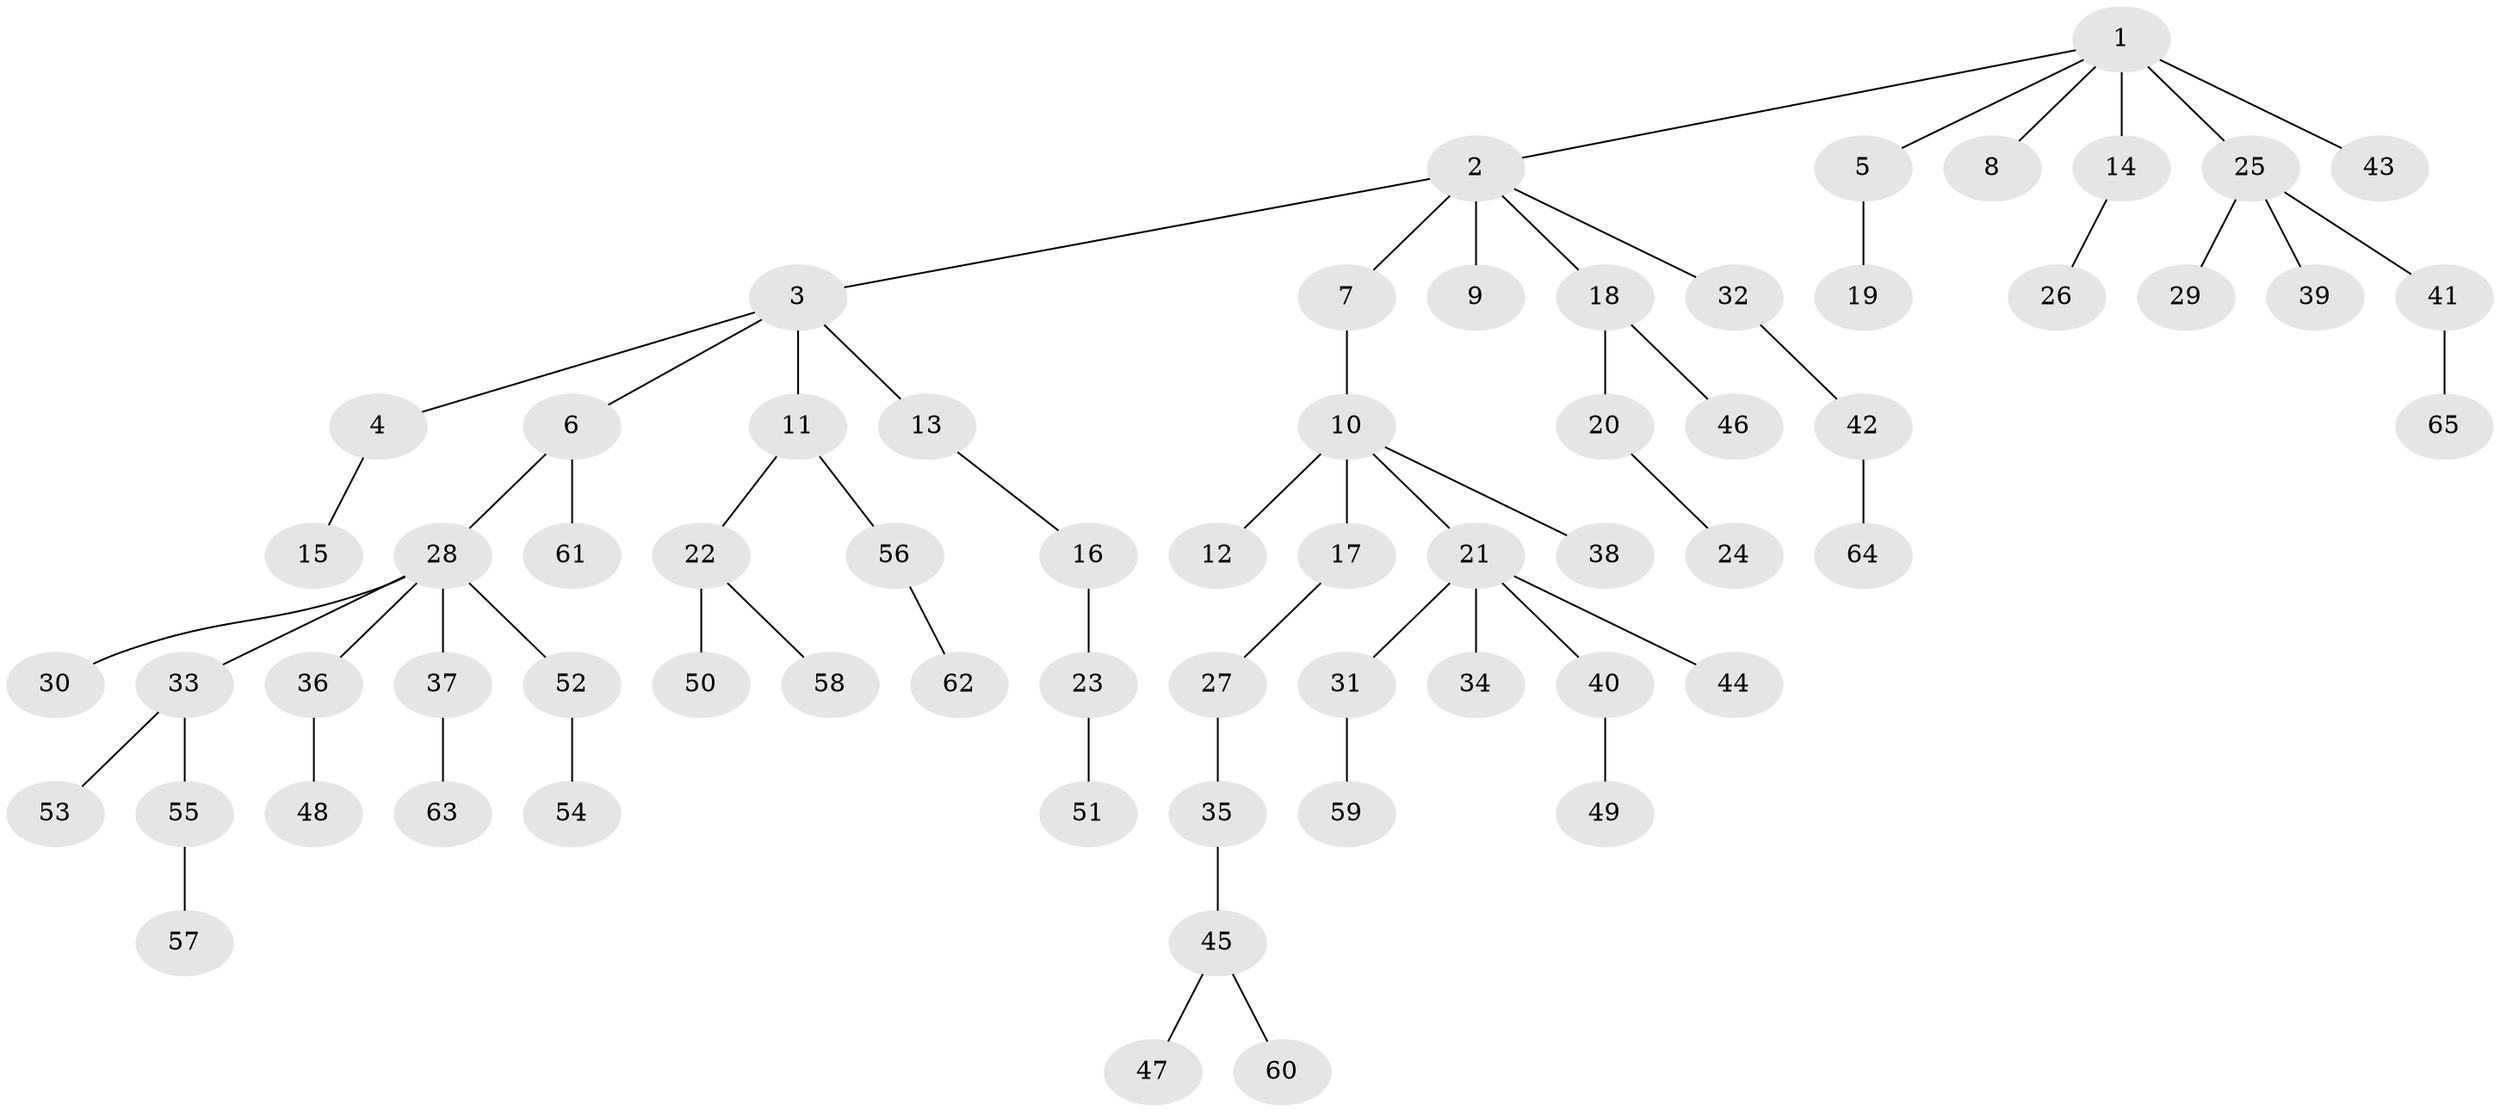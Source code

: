 // original degree distribution, {6: 0.016, 5: 0.032, 3: 0.128, 2: 0.2, 4: 0.072, 1: 0.536, 8: 0.008, 7: 0.008}
// Generated by graph-tools (version 1.1) at 2025/36/03/09/25 02:36:30]
// undirected, 65 vertices, 64 edges
graph export_dot {
graph [start="1"]
  node [color=gray90,style=filled];
  1;
  2;
  3;
  4;
  5;
  6;
  7;
  8;
  9;
  10;
  11;
  12;
  13;
  14;
  15;
  16;
  17;
  18;
  19;
  20;
  21;
  22;
  23;
  24;
  25;
  26;
  27;
  28;
  29;
  30;
  31;
  32;
  33;
  34;
  35;
  36;
  37;
  38;
  39;
  40;
  41;
  42;
  43;
  44;
  45;
  46;
  47;
  48;
  49;
  50;
  51;
  52;
  53;
  54;
  55;
  56;
  57;
  58;
  59;
  60;
  61;
  62;
  63;
  64;
  65;
  1 -- 2 [weight=1.0];
  1 -- 5 [weight=1.0];
  1 -- 8 [weight=1.0];
  1 -- 14 [weight=2.0];
  1 -- 25 [weight=1.0];
  1 -- 43 [weight=1.0];
  2 -- 3 [weight=1.0];
  2 -- 7 [weight=1.0];
  2 -- 9 [weight=2.0];
  2 -- 18 [weight=1.0];
  2 -- 32 [weight=1.0];
  3 -- 4 [weight=1.0];
  3 -- 6 [weight=1.0];
  3 -- 11 [weight=2.0];
  3 -- 13 [weight=1.0];
  4 -- 15 [weight=1.0];
  5 -- 19 [weight=2.0];
  6 -- 28 [weight=1.0];
  6 -- 61 [weight=1.0];
  7 -- 10 [weight=1.0];
  10 -- 12 [weight=3.0];
  10 -- 17 [weight=1.0];
  10 -- 21 [weight=1.0];
  10 -- 38 [weight=1.0];
  11 -- 22 [weight=1.0];
  11 -- 56 [weight=1.0];
  13 -- 16 [weight=1.0];
  14 -- 26 [weight=1.0];
  16 -- 23 [weight=1.0];
  17 -- 27 [weight=2.0];
  18 -- 20 [weight=1.0];
  18 -- 46 [weight=1.0];
  20 -- 24 [weight=1.0];
  21 -- 31 [weight=1.0];
  21 -- 34 [weight=3.0];
  21 -- 40 [weight=1.0];
  21 -- 44 [weight=1.0];
  22 -- 50 [weight=3.0];
  22 -- 58 [weight=1.0];
  23 -- 51 [weight=1.0];
  25 -- 29 [weight=1.0];
  25 -- 39 [weight=1.0];
  25 -- 41 [weight=1.0];
  27 -- 35 [weight=1.0];
  28 -- 30 [weight=1.0];
  28 -- 33 [weight=1.0];
  28 -- 36 [weight=1.0];
  28 -- 37 [weight=1.0];
  28 -- 52 [weight=1.0];
  31 -- 59 [weight=1.0];
  32 -- 42 [weight=1.0];
  33 -- 53 [weight=1.0];
  33 -- 55 [weight=1.0];
  35 -- 45 [weight=1.0];
  36 -- 48 [weight=1.0];
  37 -- 63 [weight=2.0];
  40 -- 49 [weight=1.0];
  41 -- 65 [weight=1.0];
  42 -- 64 [weight=2.0];
  45 -- 47 [weight=1.0];
  45 -- 60 [weight=1.0];
  52 -- 54 [weight=1.0];
  55 -- 57 [weight=1.0];
  56 -- 62 [weight=1.0];
}
